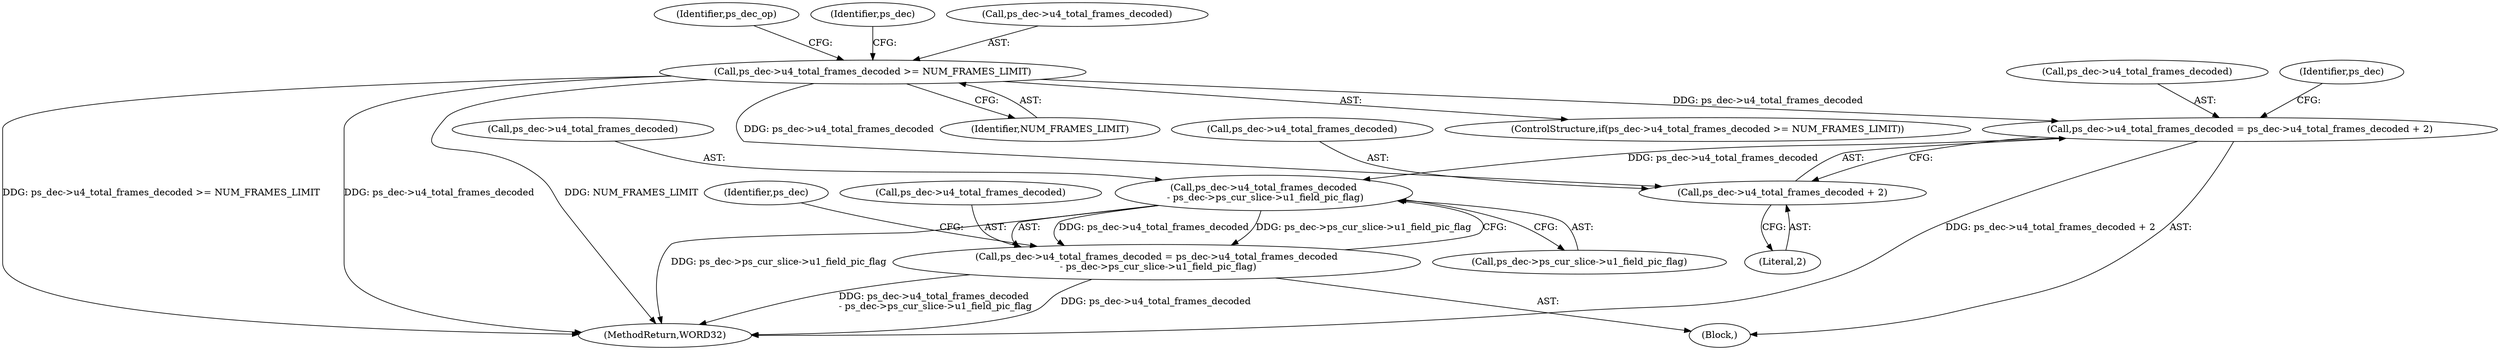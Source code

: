 digraph "0_Android_494561291a503840f385fbcd11d9bc5f4dc502b8@pointer" {
"1000468" [label="(Call,ps_dec->u4_total_frames_decoded >= NUM_FRAMES_LIMIT)"];
"1001994" [label="(Call,ps_dec->u4_total_frames_decoded = ps_dec->u4_total_frames_decoded + 2)"];
"1002007" [label="(Call,ps_dec->u4_total_frames_decoded\n - ps_dec->ps_cur_slice->u1_field_pic_flag)"];
"1002003" [label="(Call,ps_dec->u4_total_frames_decoded = ps_dec->u4_total_frames_decoded\n - ps_dec->ps_cur_slice->u1_field_pic_flag)"];
"1001998" [label="(Call,ps_dec->u4_total_frames_decoded + 2)"];
"1001999" [label="(Call,ps_dec->u4_total_frames_decoded)"];
"1002185" [label="(MethodReturn,WORD32)"];
"1000472" [label="(Identifier,NUM_FRAMES_LIMIT)"];
"1000468" [label="(Call,ps_dec->u4_total_frames_decoded >= NUM_FRAMES_LIMIT)"];
"1001995" [label="(Call,ps_dec->u4_total_frames_decoded)"];
"1002007" [label="(Call,ps_dec->u4_total_frames_decoded\n - ps_dec->ps_cur_slice->u1_field_pic_flag)"];
"1002019" [label="(Identifier,ps_dec)"];
"1002005" [label="(Identifier,ps_dec)"];
"1002004" [label="(Call,ps_dec->u4_total_frames_decoded)"];
"1000467" [label="(ControlStructure,if(ps_dec->u4_total_frames_decoded >= NUM_FRAMES_LIMIT))"];
"1002003" [label="(Call,ps_dec->u4_total_frames_decoded = ps_dec->u4_total_frames_decoded\n - ps_dec->ps_cur_slice->u1_field_pic_flag)"];
"1002008" [label="(Call,ps_dec->u4_total_frames_decoded)"];
"1000476" [label="(Identifier,ps_dec_op)"];
"1001994" [label="(Call,ps_dec->u4_total_frames_decoded = ps_dec->u4_total_frames_decoded + 2)"];
"1001853" [label="(Block,)"];
"1002011" [label="(Call,ps_dec->ps_cur_slice->u1_field_pic_flag)"];
"1002002" [label="(Literal,2)"];
"1000483" [label="(Identifier,ps_dec)"];
"1000469" [label="(Call,ps_dec->u4_total_frames_decoded)"];
"1001998" [label="(Call,ps_dec->u4_total_frames_decoded + 2)"];
"1000468" -> "1000467"  [label="AST: "];
"1000468" -> "1000472"  [label="CFG: "];
"1000469" -> "1000468"  [label="AST: "];
"1000472" -> "1000468"  [label="AST: "];
"1000476" -> "1000468"  [label="CFG: "];
"1000483" -> "1000468"  [label="CFG: "];
"1000468" -> "1002185"  [label="DDG: NUM_FRAMES_LIMIT"];
"1000468" -> "1002185"  [label="DDG: ps_dec->u4_total_frames_decoded >= NUM_FRAMES_LIMIT"];
"1000468" -> "1002185"  [label="DDG: ps_dec->u4_total_frames_decoded"];
"1000468" -> "1001994"  [label="DDG: ps_dec->u4_total_frames_decoded"];
"1000468" -> "1001998"  [label="DDG: ps_dec->u4_total_frames_decoded"];
"1001994" -> "1001853"  [label="AST: "];
"1001994" -> "1001998"  [label="CFG: "];
"1001995" -> "1001994"  [label="AST: "];
"1001998" -> "1001994"  [label="AST: "];
"1002005" -> "1001994"  [label="CFG: "];
"1001994" -> "1002185"  [label="DDG: ps_dec->u4_total_frames_decoded + 2"];
"1001994" -> "1002007"  [label="DDG: ps_dec->u4_total_frames_decoded"];
"1002007" -> "1002003"  [label="AST: "];
"1002007" -> "1002011"  [label="CFG: "];
"1002008" -> "1002007"  [label="AST: "];
"1002011" -> "1002007"  [label="AST: "];
"1002003" -> "1002007"  [label="CFG: "];
"1002007" -> "1002185"  [label="DDG: ps_dec->ps_cur_slice->u1_field_pic_flag"];
"1002007" -> "1002003"  [label="DDG: ps_dec->u4_total_frames_decoded"];
"1002007" -> "1002003"  [label="DDG: ps_dec->ps_cur_slice->u1_field_pic_flag"];
"1002003" -> "1001853"  [label="AST: "];
"1002004" -> "1002003"  [label="AST: "];
"1002019" -> "1002003"  [label="CFG: "];
"1002003" -> "1002185"  [label="DDG: ps_dec->u4_total_frames_decoded\n - ps_dec->ps_cur_slice->u1_field_pic_flag"];
"1002003" -> "1002185"  [label="DDG: ps_dec->u4_total_frames_decoded"];
"1001998" -> "1002002"  [label="CFG: "];
"1001999" -> "1001998"  [label="AST: "];
"1002002" -> "1001998"  [label="AST: "];
}
